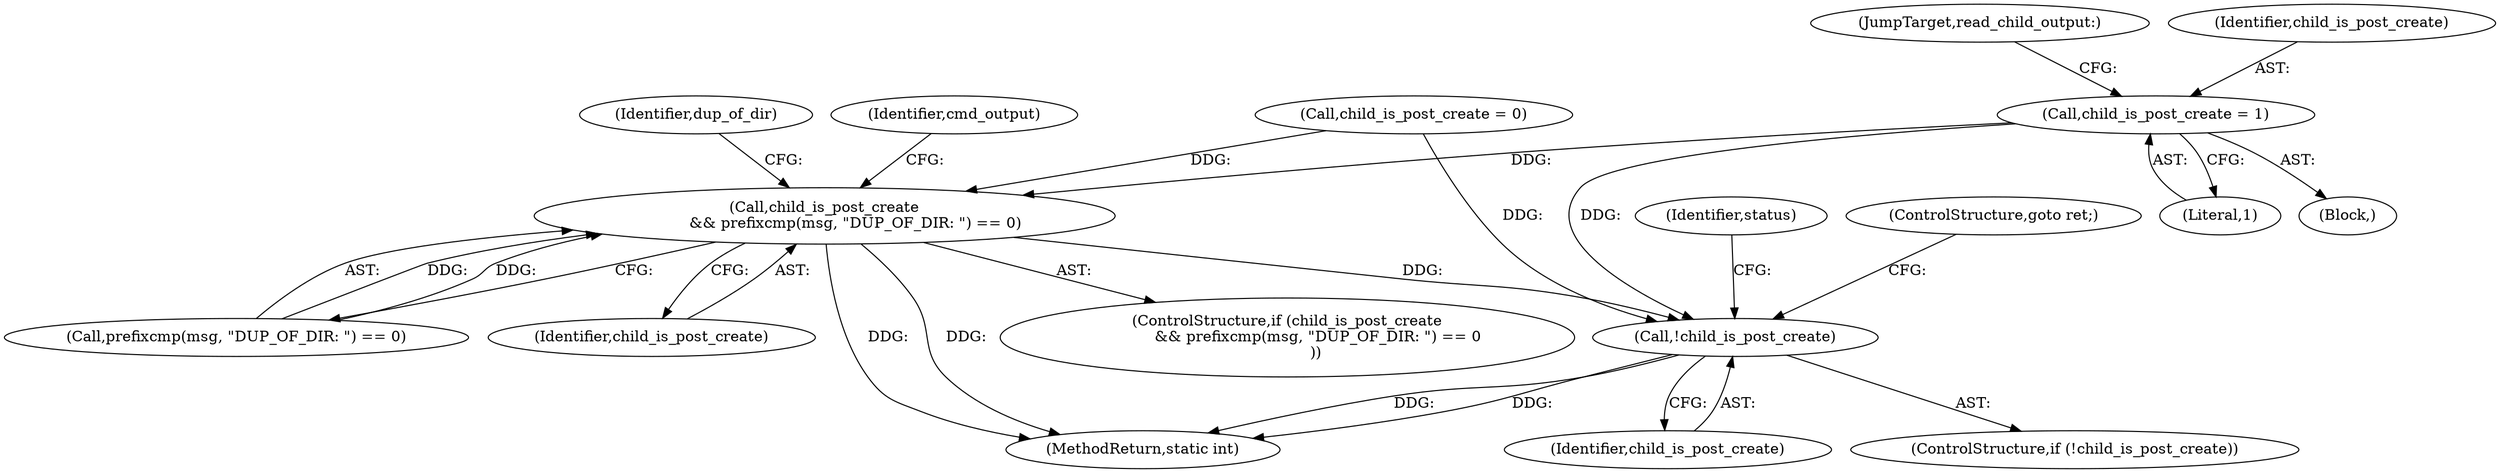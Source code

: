 digraph "0_abrt_8939398b82006ba1fec4ed491339fc075f43fc7c_0@API" {
"1000187" [label="(Call,child_is_post_create = 1)"];
"1000248" [label="(Call,child_is_post_create\n             && prefixcmp(msg, \"DUP_OF_DIR: \") == 0)"];
"1000291" [label="(Call,!child_is_post_create)"];
"1000498" [label="(MethodReturn,static int)"];
"1000296" [label="(Identifier,status)"];
"1000189" [label="(Literal,1)"];
"1000293" [label="(ControlStructure,goto ret;)"];
"1000247" [label="(ControlStructure,if (child_is_post_create\n             && prefixcmp(msg, \"DUP_OF_DIR: \") == 0\n            ))"];
"1000190" [label="(JumpTarget,read_child_output:)"];
"1000266" [label="(Identifier,cmd_output)"];
"1000133" [label="(Block,)"];
"1000250" [label="(Call,prefixcmp(msg, \"DUP_OF_DIR: \") == 0)"];
"1000472" [label="(Call,child_is_post_create = 0)"];
"1000248" [label="(Call,child_is_post_create\n             && prefixcmp(msg, \"DUP_OF_DIR: \") == 0)"];
"1000290" [label="(ControlStructure,if (!child_is_post_create))"];
"1000291" [label="(Call,!child_is_post_create)"];
"1000249" [label="(Identifier,child_is_post_create)"];
"1000292" [label="(Identifier,child_is_post_create)"];
"1000257" [label="(Identifier,dup_of_dir)"];
"1000188" [label="(Identifier,child_is_post_create)"];
"1000187" [label="(Call,child_is_post_create = 1)"];
"1000187" -> "1000133"  [label="AST: "];
"1000187" -> "1000189"  [label="CFG: "];
"1000188" -> "1000187"  [label="AST: "];
"1000189" -> "1000187"  [label="AST: "];
"1000190" -> "1000187"  [label="CFG: "];
"1000187" -> "1000248"  [label="DDG: "];
"1000187" -> "1000291"  [label="DDG: "];
"1000248" -> "1000247"  [label="AST: "];
"1000248" -> "1000249"  [label="CFG: "];
"1000248" -> "1000250"  [label="CFG: "];
"1000249" -> "1000248"  [label="AST: "];
"1000250" -> "1000248"  [label="AST: "];
"1000257" -> "1000248"  [label="CFG: "];
"1000266" -> "1000248"  [label="CFG: "];
"1000248" -> "1000498"  [label="DDG: "];
"1000248" -> "1000498"  [label="DDG: "];
"1000472" -> "1000248"  [label="DDG: "];
"1000250" -> "1000248"  [label="DDG: "];
"1000250" -> "1000248"  [label="DDG: "];
"1000248" -> "1000291"  [label="DDG: "];
"1000291" -> "1000290"  [label="AST: "];
"1000291" -> "1000292"  [label="CFG: "];
"1000292" -> "1000291"  [label="AST: "];
"1000293" -> "1000291"  [label="CFG: "];
"1000296" -> "1000291"  [label="CFG: "];
"1000291" -> "1000498"  [label="DDG: "];
"1000291" -> "1000498"  [label="DDG: "];
"1000472" -> "1000291"  [label="DDG: "];
}
